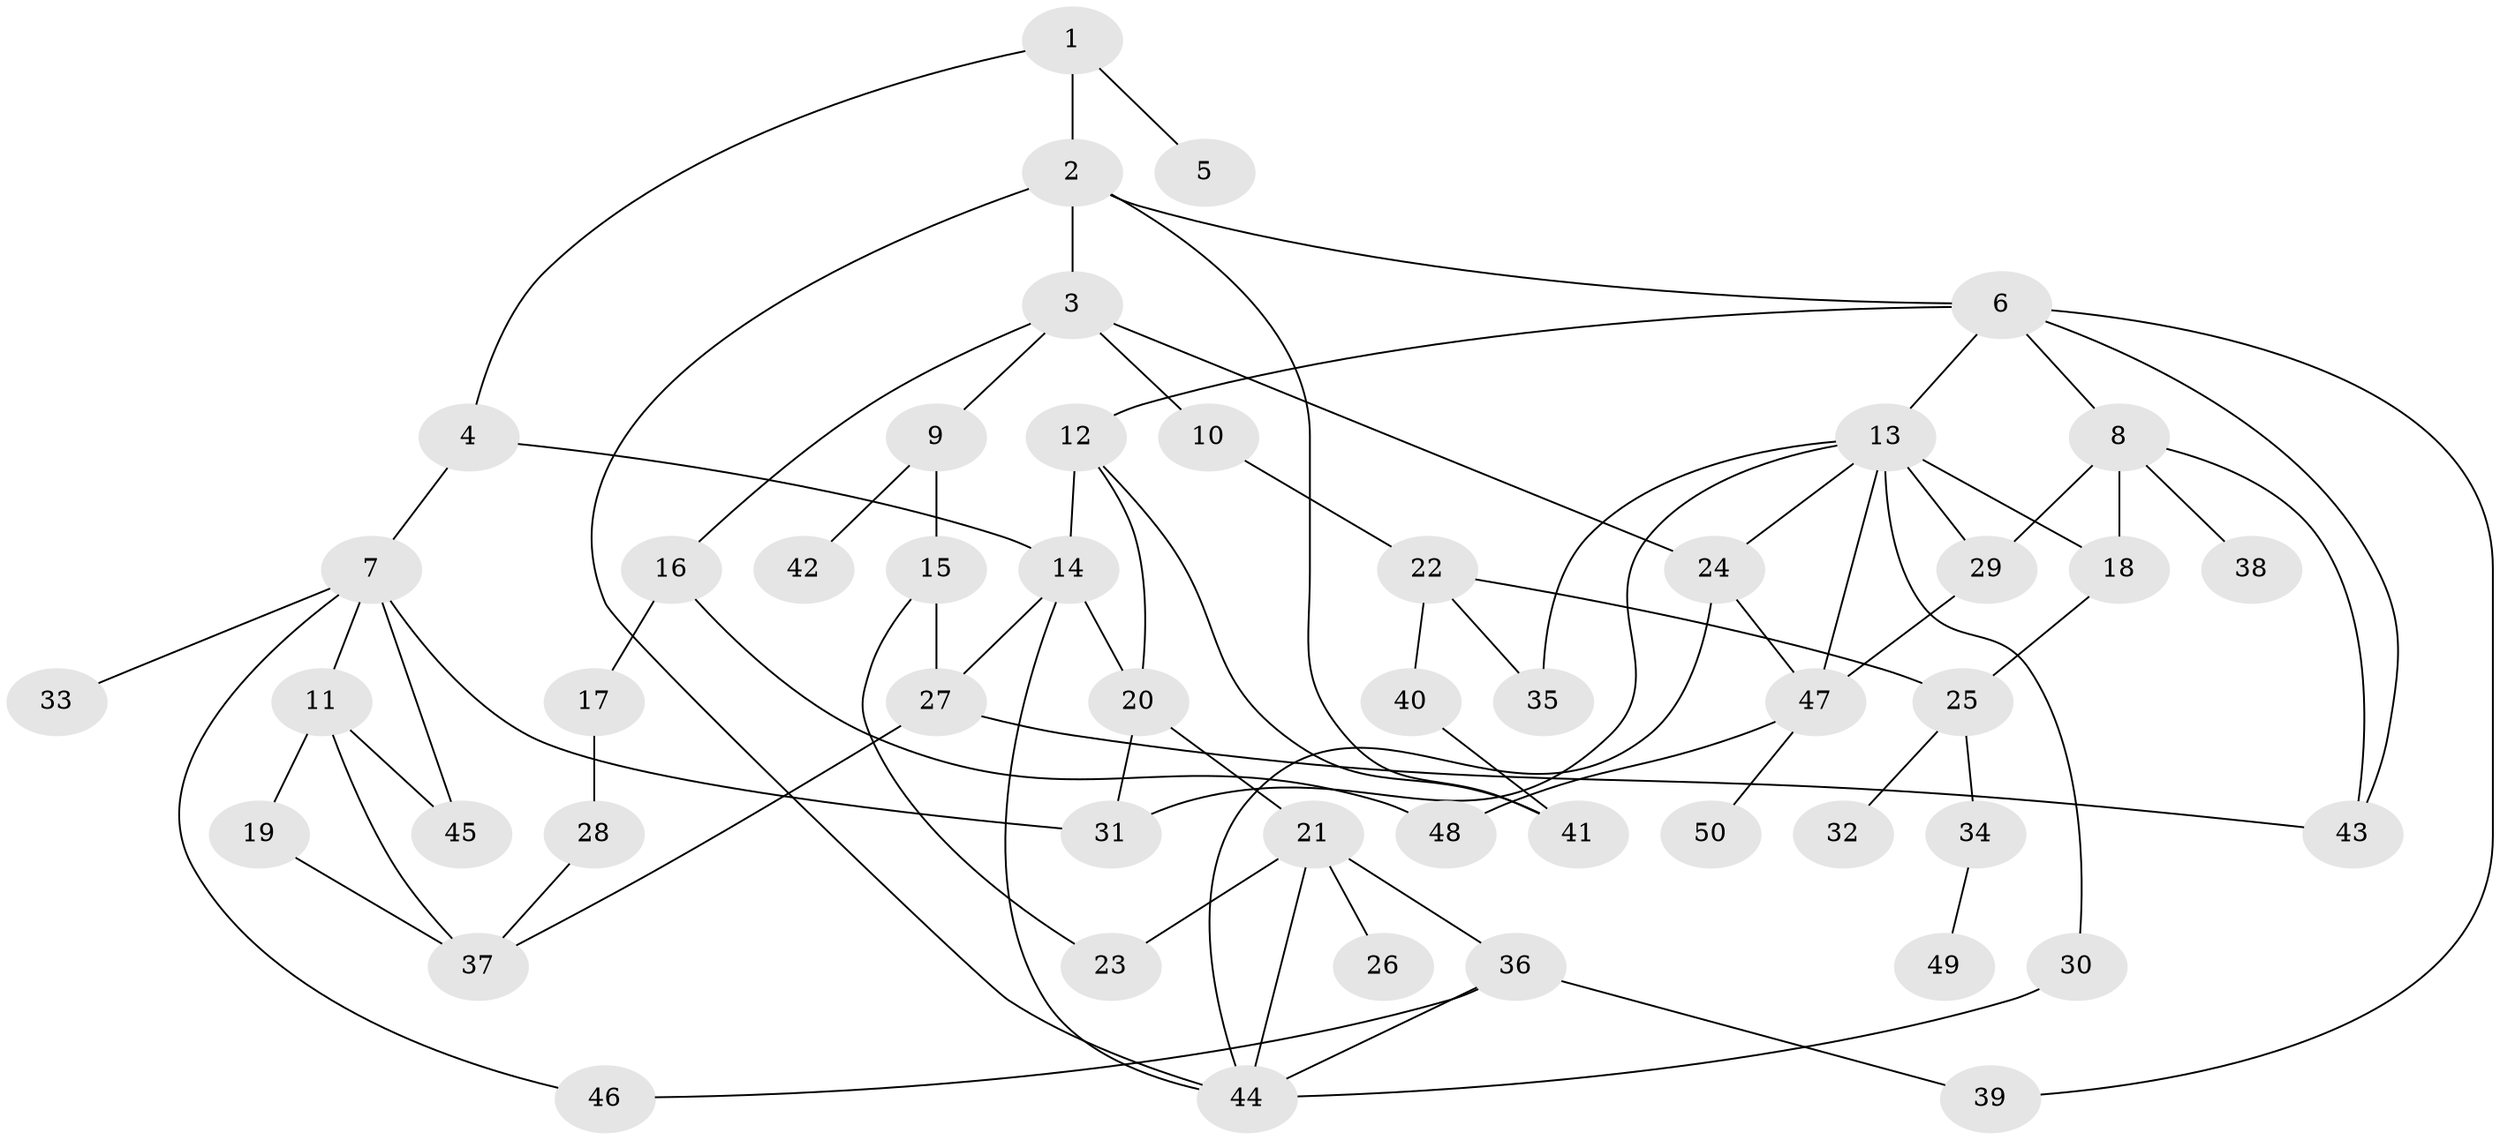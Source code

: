 // original degree distribution, {3: 0.2676056338028169, 6: 0.028169014084507043, 5: 0.09859154929577464, 1: 0.15492957746478872, 7: 0.014084507042253521, 2: 0.30985915492957744, 4: 0.1267605633802817}
// Generated by graph-tools (version 1.1) at 2025/48/03/04/25 22:48:53]
// undirected, 50 vertices, 78 edges
graph export_dot {
  node [color=gray90,style=filled];
  1;
  2;
  3;
  4;
  5;
  6;
  7;
  8;
  9;
  10;
  11;
  12;
  13;
  14;
  15;
  16;
  17;
  18;
  19;
  20;
  21;
  22;
  23;
  24;
  25;
  26;
  27;
  28;
  29;
  30;
  31;
  32;
  33;
  34;
  35;
  36;
  37;
  38;
  39;
  40;
  41;
  42;
  43;
  44;
  45;
  46;
  47;
  48;
  49;
  50;
  1 -- 2 [weight=1.0];
  1 -- 4 [weight=1.0];
  1 -- 5 [weight=1.0];
  2 -- 3 [weight=1.0];
  2 -- 6 [weight=1.0];
  2 -- 41 [weight=1.0];
  2 -- 44 [weight=1.0];
  3 -- 9 [weight=1.0];
  3 -- 10 [weight=1.0];
  3 -- 16 [weight=1.0];
  3 -- 24 [weight=1.0];
  4 -- 7 [weight=1.0];
  4 -- 14 [weight=1.0];
  6 -- 8 [weight=1.0];
  6 -- 12 [weight=1.0];
  6 -- 13 [weight=1.0];
  6 -- 39 [weight=1.0];
  6 -- 43 [weight=1.0];
  7 -- 11 [weight=1.0];
  7 -- 31 [weight=1.0];
  7 -- 33 [weight=1.0];
  7 -- 45 [weight=1.0];
  7 -- 46 [weight=1.0];
  8 -- 18 [weight=1.0];
  8 -- 29 [weight=1.0];
  8 -- 38 [weight=1.0];
  8 -- 43 [weight=1.0];
  9 -- 15 [weight=1.0];
  9 -- 42 [weight=1.0];
  10 -- 22 [weight=1.0];
  11 -- 19 [weight=1.0];
  11 -- 37 [weight=1.0];
  11 -- 45 [weight=1.0];
  12 -- 14 [weight=1.0];
  12 -- 20 [weight=1.0];
  12 -- 41 [weight=1.0];
  13 -- 18 [weight=1.0];
  13 -- 24 [weight=1.0];
  13 -- 29 [weight=2.0];
  13 -- 30 [weight=1.0];
  13 -- 31 [weight=1.0];
  13 -- 35 [weight=1.0];
  13 -- 47 [weight=1.0];
  14 -- 20 [weight=1.0];
  14 -- 27 [weight=1.0];
  14 -- 44 [weight=1.0];
  15 -- 23 [weight=1.0];
  15 -- 27 [weight=1.0];
  16 -- 17 [weight=1.0];
  16 -- 48 [weight=1.0];
  17 -- 28 [weight=1.0];
  18 -- 25 [weight=1.0];
  19 -- 37 [weight=1.0];
  20 -- 21 [weight=1.0];
  20 -- 31 [weight=1.0];
  21 -- 23 [weight=1.0];
  21 -- 26 [weight=1.0];
  21 -- 36 [weight=1.0];
  21 -- 44 [weight=1.0];
  22 -- 25 [weight=1.0];
  22 -- 35 [weight=1.0];
  22 -- 40 [weight=1.0];
  24 -- 44 [weight=1.0];
  24 -- 47 [weight=1.0];
  25 -- 32 [weight=1.0];
  25 -- 34 [weight=1.0];
  27 -- 37 [weight=1.0];
  27 -- 43 [weight=1.0];
  28 -- 37 [weight=1.0];
  29 -- 47 [weight=1.0];
  30 -- 44 [weight=1.0];
  34 -- 49 [weight=1.0];
  36 -- 39 [weight=1.0];
  36 -- 44 [weight=1.0];
  36 -- 46 [weight=1.0];
  40 -- 41 [weight=1.0];
  47 -- 48 [weight=1.0];
  47 -- 50 [weight=1.0];
}
